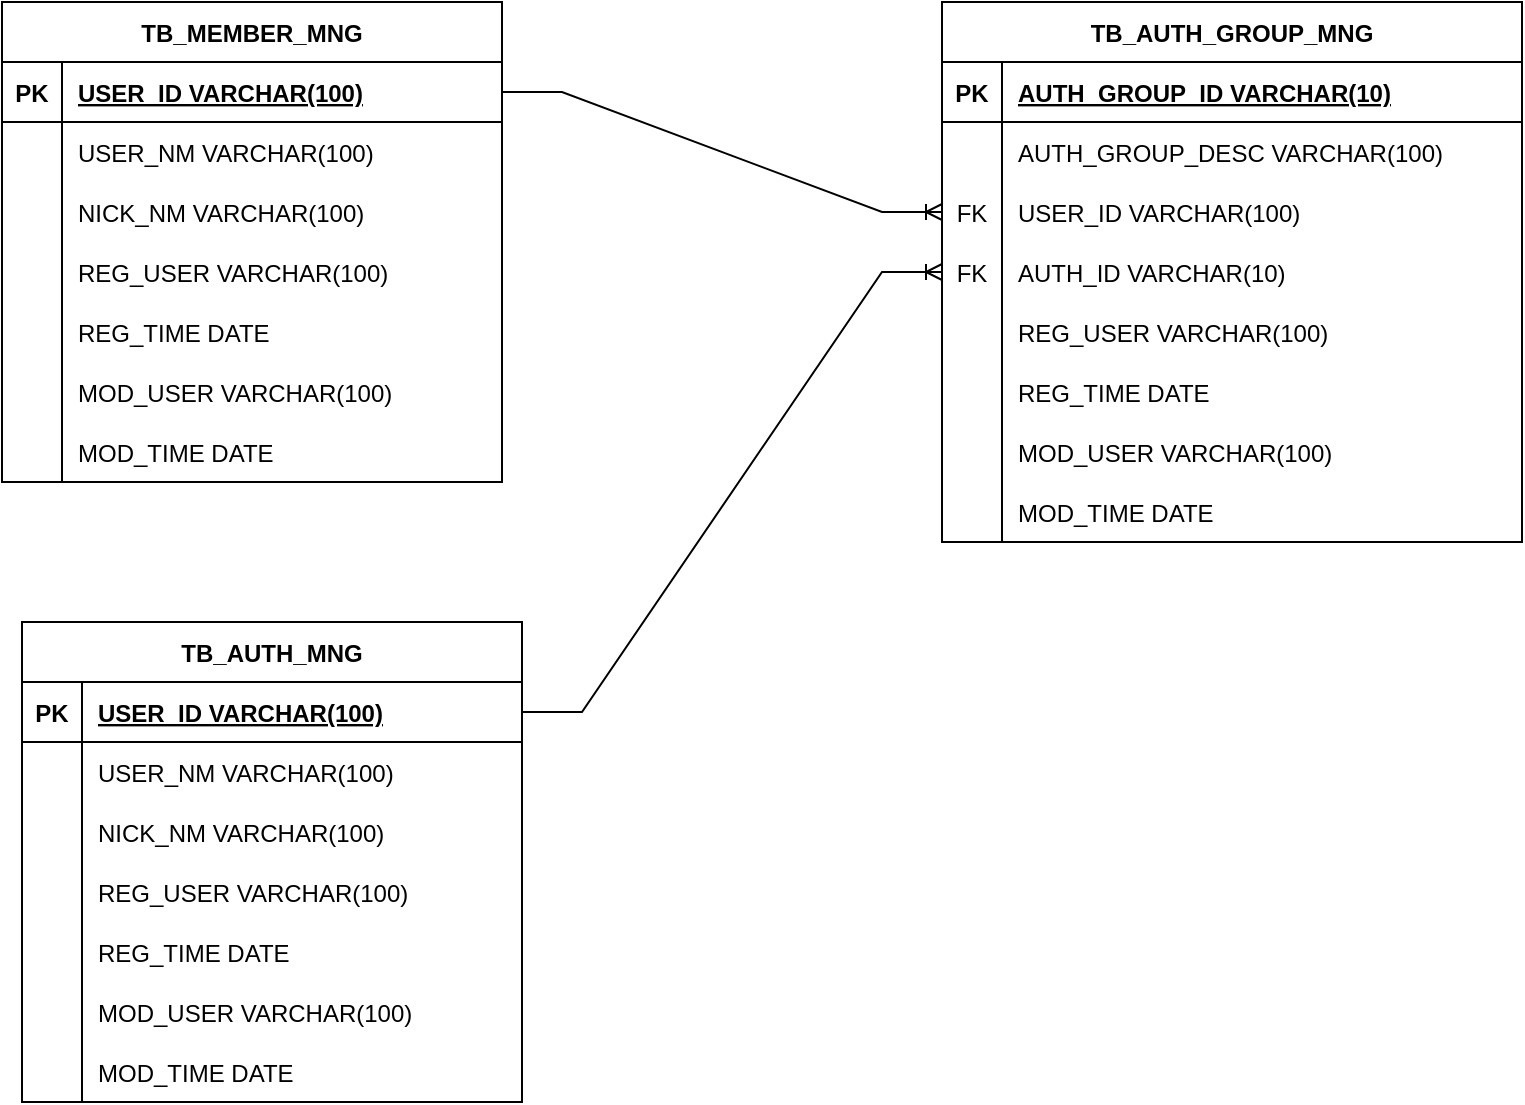 <mxfile version="20.7.4" type="github">
  <diagram id="R2lEEEUBdFMjLlhIrx00" name="Page-1">
    <mxGraphModel dx="1402" dy="955" grid="1" gridSize="10" guides="1" tooltips="1" connect="1" arrows="1" fold="1" page="1" pageScale="1" pageWidth="850" pageHeight="1100" math="0" shadow="0" extFonts="Permanent Marker^https://fonts.googleapis.com/css?family=Permanent+Marker">
      <root>
        <mxCell id="0" />
        <mxCell id="1" parent="0" />
        <mxCell id="C-vyLk0tnHw3VtMMgP7b-23" value="TB_MEMBER_MNG" style="shape=table;startSize=30;container=1;collapsible=1;childLayout=tableLayout;fixedRows=1;rowLines=0;fontStyle=1;align=center;resizeLast=1;" parent="1" vertex="1">
          <mxGeometry x="450" y="360" width="250" height="240" as="geometry" />
        </mxCell>
        <mxCell id="C-vyLk0tnHw3VtMMgP7b-24" value="" style="shape=partialRectangle;collapsible=0;dropTarget=0;pointerEvents=0;fillColor=none;points=[[0,0.5],[1,0.5]];portConstraint=eastwest;top=0;left=0;right=0;bottom=1;" parent="C-vyLk0tnHw3VtMMgP7b-23" vertex="1">
          <mxGeometry y="30" width="250" height="30" as="geometry" />
        </mxCell>
        <mxCell id="C-vyLk0tnHw3VtMMgP7b-25" value="PK" style="shape=partialRectangle;overflow=hidden;connectable=0;fillColor=none;top=0;left=0;bottom=0;right=0;fontStyle=1;" parent="C-vyLk0tnHw3VtMMgP7b-24" vertex="1">
          <mxGeometry width="30.0" height="30" as="geometry">
            <mxRectangle width="30.0" height="30" as="alternateBounds" />
          </mxGeometry>
        </mxCell>
        <mxCell id="C-vyLk0tnHw3VtMMgP7b-26" value="USER_ID VARCHAR(100)" style="shape=partialRectangle;overflow=hidden;connectable=0;fillColor=none;top=0;left=0;bottom=0;right=0;align=left;spacingLeft=6;fontStyle=5;" parent="C-vyLk0tnHw3VtMMgP7b-24" vertex="1">
          <mxGeometry x="30.0" width="220.0" height="30" as="geometry">
            <mxRectangle width="220.0" height="30" as="alternateBounds" />
          </mxGeometry>
        </mxCell>
        <mxCell id="C-vyLk0tnHw3VtMMgP7b-27" value="" style="shape=partialRectangle;collapsible=0;dropTarget=0;pointerEvents=0;fillColor=none;points=[[0,0.5],[1,0.5]];portConstraint=eastwest;top=0;left=0;right=0;bottom=0;" parent="C-vyLk0tnHw3VtMMgP7b-23" vertex="1">
          <mxGeometry y="60" width="250" height="30" as="geometry" />
        </mxCell>
        <mxCell id="C-vyLk0tnHw3VtMMgP7b-28" value="" style="shape=partialRectangle;overflow=hidden;connectable=0;fillColor=none;top=0;left=0;bottom=0;right=0;" parent="C-vyLk0tnHw3VtMMgP7b-27" vertex="1">
          <mxGeometry width="30.0" height="30" as="geometry">
            <mxRectangle width="30.0" height="30" as="alternateBounds" />
          </mxGeometry>
        </mxCell>
        <mxCell id="C-vyLk0tnHw3VtMMgP7b-29" value="USER_NM VARCHAR(100)" style="shape=partialRectangle;overflow=hidden;connectable=0;fillColor=none;top=0;left=0;bottom=0;right=0;align=left;spacingLeft=6;" parent="C-vyLk0tnHw3VtMMgP7b-27" vertex="1">
          <mxGeometry x="30.0" width="220.0" height="30" as="geometry">
            <mxRectangle width="220.0" height="30" as="alternateBounds" />
          </mxGeometry>
        </mxCell>
        <mxCell id="SUsPoCgQCRr1pyfHiuRr-19" value="" style="shape=partialRectangle;collapsible=0;dropTarget=0;pointerEvents=0;fillColor=none;points=[[0,0.5],[1,0.5]];portConstraint=eastwest;top=0;left=0;right=0;bottom=0;" vertex="1" parent="C-vyLk0tnHw3VtMMgP7b-23">
          <mxGeometry y="90" width="250" height="30" as="geometry" />
        </mxCell>
        <mxCell id="SUsPoCgQCRr1pyfHiuRr-20" value="" style="shape=partialRectangle;overflow=hidden;connectable=0;fillColor=none;top=0;left=0;bottom=0;right=0;" vertex="1" parent="SUsPoCgQCRr1pyfHiuRr-19">
          <mxGeometry width="30.0" height="30" as="geometry">
            <mxRectangle width="30.0" height="30" as="alternateBounds" />
          </mxGeometry>
        </mxCell>
        <mxCell id="SUsPoCgQCRr1pyfHiuRr-21" value="NICK_NM VARCHAR(100)" style="shape=partialRectangle;overflow=hidden;connectable=0;fillColor=none;top=0;left=0;bottom=0;right=0;align=left;spacingLeft=6;" vertex="1" parent="SUsPoCgQCRr1pyfHiuRr-19">
          <mxGeometry x="30.0" width="220.0" height="30" as="geometry">
            <mxRectangle width="220.0" height="30" as="alternateBounds" />
          </mxGeometry>
        </mxCell>
        <mxCell id="SUsPoCgQCRr1pyfHiuRr-25" value="" style="shape=partialRectangle;collapsible=0;dropTarget=0;pointerEvents=0;fillColor=none;points=[[0,0.5],[1,0.5]];portConstraint=eastwest;top=0;left=0;right=0;bottom=0;" vertex="1" parent="C-vyLk0tnHw3VtMMgP7b-23">
          <mxGeometry y="120" width="250" height="30" as="geometry" />
        </mxCell>
        <mxCell id="SUsPoCgQCRr1pyfHiuRr-26" value="" style="shape=partialRectangle;overflow=hidden;connectable=0;fillColor=none;top=0;left=0;bottom=0;right=0;" vertex="1" parent="SUsPoCgQCRr1pyfHiuRr-25">
          <mxGeometry width="30.0" height="30" as="geometry">
            <mxRectangle width="30.0" height="30" as="alternateBounds" />
          </mxGeometry>
        </mxCell>
        <mxCell id="SUsPoCgQCRr1pyfHiuRr-27" value="REG_USER VARCHAR(100)" style="shape=partialRectangle;overflow=hidden;connectable=0;fillColor=none;top=0;left=0;bottom=0;right=0;align=left;spacingLeft=6;" vertex="1" parent="SUsPoCgQCRr1pyfHiuRr-25">
          <mxGeometry x="30.0" width="220.0" height="30" as="geometry">
            <mxRectangle width="220.0" height="30" as="alternateBounds" />
          </mxGeometry>
        </mxCell>
        <mxCell id="SUsPoCgQCRr1pyfHiuRr-34" value="" style="shape=partialRectangle;collapsible=0;dropTarget=0;pointerEvents=0;fillColor=none;points=[[0,0.5],[1,0.5]];portConstraint=eastwest;top=0;left=0;right=0;bottom=0;" vertex="1" parent="C-vyLk0tnHw3VtMMgP7b-23">
          <mxGeometry y="150" width="250" height="30" as="geometry" />
        </mxCell>
        <mxCell id="SUsPoCgQCRr1pyfHiuRr-35" value="" style="shape=partialRectangle;overflow=hidden;connectable=0;fillColor=none;top=0;left=0;bottom=0;right=0;" vertex="1" parent="SUsPoCgQCRr1pyfHiuRr-34">
          <mxGeometry width="30.0" height="30" as="geometry">
            <mxRectangle width="30.0" height="30" as="alternateBounds" />
          </mxGeometry>
        </mxCell>
        <mxCell id="SUsPoCgQCRr1pyfHiuRr-36" value="REG_TIME DATE" style="shape=partialRectangle;overflow=hidden;connectable=0;fillColor=none;top=0;left=0;bottom=0;right=0;align=left;spacingLeft=6;" vertex="1" parent="SUsPoCgQCRr1pyfHiuRr-34">
          <mxGeometry x="30.0" width="220.0" height="30" as="geometry">
            <mxRectangle width="220.0" height="30" as="alternateBounds" />
          </mxGeometry>
        </mxCell>
        <mxCell id="SUsPoCgQCRr1pyfHiuRr-31" value="" style="shape=partialRectangle;collapsible=0;dropTarget=0;pointerEvents=0;fillColor=none;points=[[0,0.5],[1,0.5]];portConstraint=eastwest;top=0;left=0;right=0;bottom=0;" vertex="1" parent="C-vyLk0tnHw3VtMMgP7b-23">
          <mxGeometry y="180" width="250" height="30" as="geometry" />
        </mxCell>
        <mxCell id="SUsPoCgQCRr1pyfHiuRr-32" value="" style="shape=partialRectangle;overflow=hidden;connectable=0;fillColor=none;top=0;left=0;bottom=0;right=0;" vertex="1" parent="SUsPoCgQCRr1pyfHiuRr-31">
          <mxGeometry width="30.0" height="30" as="geometry">
            <mxRectangle width="30.0" height="30" as="alternateBounds" />
          </mxGeometry>
        </mxCell>
        <mxCell id="SUsPoCgQCRr1pyfHiuRr-33" value="MOD_USER VARCHAR(100)" style="shape=partialRectangle;overflow=hidden;connectable=0;fillColor=none;top=0;left=0;bottom=0;right=0;align=left;spacingLeft=6;" vertex="1" parent="SUsPoCgQCRr1pyfHiuRr-31">
          <mxGeometry x="30.0" width="220.0" height="30" as="geometry">
            <mxRectangle width="220.0" height="30" as="alternateBounds" />
          </mxGeometry>
        </mxCell>
        <mxCell id="SUsPoCgQCRr1pyfHiuRr-28" value="" style="shape=partialRectangle;collapsible=0;dropTarget=0;pointerEvents=0;fillColor=none;points=[[0,0.5],[1,0.5]];portConstraint=eastwest;top=0;left=0;right=0;bottom=0;" vertex="1" parent="C-vyLk0tnHw3VtMMgP7b-23">
          <mxGeometry y="210" width="250" height="30" as="geometry" />
        </mxCell>
        <mxCell id="SUsPoCgQCRr1pyfHiuRr-29" value="" style="shape=partialRectangle;overflow=hidden;connectable=0;fillColor=none;top=0;left=0;bottom=0;right=0;" vertex="1" parent="SUsPoCgQCRr1pyfHiuRr-28">
          <mxGeometry width="30.0" height="30" as="geometry">
            <mxRectangle width="30.0" height="30" as="alternateBounds" />
          </mxGeometry>
        </mxCell>
        <mxCell id="SUsPoCgQCRr1pyfHiuRr-30" value="MOD_TIME DATE" style="shape=partialRectangle;overflow=hidden;connectable=0;fillColor=none;top=0;left=0;bottom=0;right=0;align=left;spacingLeft=6;" vertex="1" parent="SUsPoCgQCRr1pyfHiuRr-28">
          <mxGeometry x="30.0" width="220.0" height="30" as="geometry">
            <mxRectangle width="220.0" height="30" as="alternateBounds" />
          </mxGeometry>
        </mxCell>
        <mxCell id="SUsPoCgQCRr1pyfHiuRr-44" value="TB_AUTH_GROUP_MNG" style="shape=table;startSize=30;container=1;collapsible=1;childLayout=tableLayout;fixedRows=1;rowLines=0;fontStyle=1;align=center;resizeLast=1;" vertex="1" parent="1">
          <mxGeometry x="920" y="360" width="290" height="270" as="geometry" />
        </mxCell>
        <mxCell id="SUsPoCgQCRr1pyfHiuRr-45" value="" style="shape=partialRectangle;collapsible=0;dropTarget=0;pointerEvents=0;fillColor=none;points=[[0,0.5],[1,0.5]];portConstraint=eastwest;top=0;left=0;right=0;bottom=1;" vertex="1" parent="SUsPoCgQCRr1pyfHiuRr-44">
          <mxGeometry y="30" width="290" height="30" as="geometry" />
        </mxCell>
        <mxCell id="SUsPoCgQCRr1pyfHiuRr-46" value="PK" style="shape=partialRectangle;overflow=hidden;connectable=0;fillColor=none;top=0;left=0;bottom=0;right=0;fontStyle=1;" vertex="1" parent="SUsPoCgQCRr1pyfHiuRr-45">
          <mxGeometry width="30.0" height="30" as="geometry">
            <mxRectangle width="30.0" height="30" as="alternateBounds" />
          </mxGeometry>
        </mxCell>
        <mxCell id="SUsPoCgQCRr1pyfHiuRr-47" value="AUTH_GROUP_ID VARCHAR(10)" style="shape=partialRectangle;overflow=hidden;connectable=0;fillColor=none;top=0;left=0;bottom=0;right=0;align=left;spacingLeft=6;fontStyle=5;" vertex="1" parent="SUsPoCgQCRr1pyfHiuRr-45">
          <mxGeometry x="30.0" width="260.0" height="30" as="geometry">
            <mxRectangle width="260.0" height="30" as="alternateBounds" />
          </mxGeometry>
        </mxCell>
        <mxCell id="SUsPoCgQCRr1pyfHiuRr-92" value="" style="shape=partialRectangle;collapsible=0;dropTarget=0;pointerEvents=0;fillColor=none;points=[[0,0.5],[1,0.5]];portConstraint=eastwest;top=0;left=0;right=0;bottom=0;" vertex="1" parent="SUsPoCgQCRr1pyfHiuRr-44">
          <mxGeometry y="60" width="290" height="30" as="geometry" />
        </mxCell>
        <mxCell id="SUsPoCgQCRr1pyfHiuRr-93" value="" style="shape=partialRectangle;overflow=hidden;connectable=0;fillColor=none;top=0;left=0;bottom=0;right=0;" vertex="1" parent="SUsPoCgQCRr1pyfHiuRr-92">
          <mxGeometry width="30.0" height="30" as="geometry">
            <mxRectangle width="30.0" height="30" as="alternateBounds" />
          </mxGeometry>
        </mxCell>
        <mxCell id="SUsPoCgQCRr1pyfHiuRr-94" value="AUTH_GROUP_DESC VARCHAR(100)" style="shape=partialRectangle;overflow=hidden;connectable=0;fillColor=none;top=0;left=0;bottom=0;right=0;align=left;spacingLeft=6;" vertex="1" parent="SUsPoCgQCRr1pyfHiuRr-92">
          <mxGeometry x="30.0" width="260.0" height="30" as="geometry">
            <mxRectangle width="260.0" height="30" as="alternateBounds" />
          </mxGeometry>
        </mxCell>
        <mxCell id="SUsPoCgQCRr1pyfHiuRr-48" value="" style="shape=partialRectangle;collapsible=0;dropTarget=0;pointerEvents=0;fillColor=none;points=[[0,0.5],[1,0.5]];portConstraint=eastwest;top=0;left=0;right=0;bottom=0;" vertex="1" parent="SUsPoCgQCRr1pyfHiuRr-44">
          <mxGeometry y="90" width="290" height="30" as="geometry" />
        </mxCell>
        <mxCell id="SUsPoCgQCRr1pyfHiuRr-49" value="FK" style="shape=partialRectangle;overflow=hidden;connectable=0;fillColor=none;top=0;left=0;bottom=0;right=0;" vertex="1" parent="SUsPoCgQCRr1pyfHiuRr-48">
          <mxGeometry width="30.0" height="30" as="geometry">
            <mxRectangle width="30.0" height="30" as="alternateBounds" />
          </mxGeometry>
        </mxCell>
        <mxCell id="SUsPoCgQCRr1pyfHiuRr-50" value="USER_ID VARCHAR(100)" style="shape=partialRectangle;overflow=hidden;connectable=0;fillColor=none;top=0;left=0;bottom=0;right=0;align=left;spacingLeft=6;" vertex="1" parent="SUsPoCgQCRr1pyfHiuRr-48">
          <mxGeometry x="30.0" width="260.0" height="30" as="geometry">
            <mxRectangle width="260.0" height="30" as="alternateBounds" />
          </mxGeometry>
        </mxCell>
        <mxCell id="SUsPoCgQCRr1pyfHiuRr-51" value="" style="shape=partialRectangle;collapsible=0;dropTarget=0;pointerEvents=0;fillColor=none;points=[[0,0.5],[1,0.5]];portConstraint=eastwest;top=0;left=0;right=0;bottom=0;" vertex="1" parent="SUsPoCgQCRr1pyfHiuRr-44">
          <mxGeometry y="120" width="290" height="30" as="geometry" />
        </mxCell>
        <mxCell id="SUsPoCgQCRr1pyfHiuRr-52" value="FK" style="shape=partialRectangle;overflow=hidden;connectable=0;fillColor=none;top=0;left=0;bottom=0;right=0;" vertex="1" parent="SUsPoCgQCRr1pyfHiuRr-51">
          <mxGeometry width="30.0" height="30" as="geometry">
            <mxRectangle width="30.0" height="30" as="alternateBounds" />
          </mxGeometry>
        </mxCell>
        <mxCell id="SUsPoCgQCRr1pyfHiuRr-53" value="AUTH_ID VARCHAR(10)" style="shape=partialRectangle;overflow=hidden;connectable=0;fillColor=none;top=0;left=0;bottom=0;right=0;align=left;spacingLeft=6;" vertex="1" parent="SUsPoCgQCRr1pyfHiuRr-51">
          <mxGeometry x="30.0" width="260.0" height="30" as="geometry">
            <mxRectangle width="260.0" height="30" as="alternateBounds" />
          </mxGeometry>
        </mxCell>
        <mxCell id="SUsPoCgQCRr1pyfHiuRr-54" value="" style="shape=partialRectangle;collapsible=0;dropTarget=0;pointerEvents=0;fillColor=none;points=[[0,0.5],[1,0.5]];portConstraint=eastwest;top=0;left=0;right=0;bottom=0;" vertex="1" parent="SUsPoCgQCRr1pyfHiuRr-44">
          <mxGeometry y="150" width="290" height="30" as="geometry" />
        </mxCell>
        <mxCell id="SUsPoCgQCRr1pyfHiuRr-55" value="" style="shape=partialRectangle;overflow=hidden;connectable=0;fillColor=none;top=0;left=0;bottom=0;right=0;" vertex="1" parent="SUsPoCgQCRr1pyfHiuRr-54">
          <mxGeometry width="30.0" height="30" as="geometry">
            <mxRectangle width="30.0" height="30" as="alternateBounds" />
          </mxGeometry>
        </mxCell>
        <mxCell id="SUsPoCgQCRr1pyfHiuRr-56" value="REG_USER VARCHAR(100)" style="shape=partialRectangle;overflow=hidden;connectable=0;fillColor=none;top=0;left=0;bottom=0;right=0;align=left;spacingLeft=6;" vertex="1" parent="SUsPoCgQCRr1pyfHiuRr-54">
          <mxGeometry x="30.0" width="260.0" height="30" as="geometry">
            <mxRectangle width="260.0" height="30" as="alternateBounds" />
          </mxGeometry>
        </mxCell>
        <mxCell id="SUsPoCgQCRr1pyfHiuRr-57" value="" style="shape=partialRectangle;collapsible=0;dropTarget=0;pointerEvents=0;fillColor=none;points=[[0,0.5],[1,0.5]];portConstraint=eastwest;top=0;left=0;right=0;bottom=0;" vertex="1" parent="SUsPoCgQCRr1pyfHiuRr-44">
          <mxGeometry y="180" width="290" height="30" as="geometry" />
        </mxCell>
        <mxCell id="SUsPoCgQCRr1pyfHiuRr-58" value="" style="shape=partialRectangle;overflow=hidden;connectable=0;fillColor=none;top=0;left=0;bottom=0;right=0;" vertex="1" parent="SUsPoCgQCRr1pyfHiuRr-57">
          <mxGeometry width="30.0" height="30" as="geometry">
            <mxRectangle width="30.0" height="30" as="alternateBounds" />
          </mxGeometry>
        </mxCell>
        <mxCell id="SUsPoCgQCRr1pyfHiuRr-59" value="REG_TIME DATE" style="shape=partialRectangle;overflow=hidden;connectable=0;fillColor=none;top=0;left=0;bottom=0;right=0;align=left;spacingLeft=6;" vertex="1" parent="SUsPoCgQCRr1pyfHiuRr-57">
          <mxGeometry x="30.0" width="260.0" height="30" as="geometry">
            <mxRectangle width="260.0" height="30" as="alternateBounds" />
          </mxGeometry>
        </mxCell>
        <mxCell id="SUsPoCgQCRr1pyfHiuRr-60" value="" style="shape=partialRectangle;collapsible=0;dropTarget=0;pointerEvents=0;fillColor=none;points=[[0,0.5],[1,0.5]];portConstraint=eastwest;top=0;left=0;right=0;bottom=0;" vertex="1" parent="SUsPoCgQCRr1pyfHiuRr-44">
          <mxGeometry y="210" width="290" height="30" as="geometry" />
        </mxCell>
        <mxCell id="SUsPoCgQCRr1pyfHiuRr-61" value="" style="shape=partialRectangle;overflow=hidden;connectable=0;fillColor=none;top=0;left=0;bottom=0;right=0;" vertex="1" parent="SUsPoCgQCRr1pyfHiuRr-60">
          <mxGeometry width="30.0" height="30" as="geometry">
            <mxRectangle width="30.0" height="30" as="alternateBounds" />
          </mxGeometry>
        </mxCell>
        <mxCell id="SUsPoCgQCRr1pyfHiuRr-62" value="MOD_USER VARCHAR(100)" style="shape=partialRectangle;overflow=hidden;connectable=0;fillColor=none;top=0;left=0;bottom=0;right=0;align=left;spacingLeft=6;" vertex="1" parent="SUsPoCgQCRr1pyfHiuRr-60">
          <mxGeometry x="30.0" width="260.0" height="30" as="geometry">
            <mxRectangle width="260.0" height="30" as="alternateBounds" />
          </mxGeometry>
        </mxCell>
        <mxCell id="SUsPoCgQCRr1pyfHiuRr-63" value="" style="shape=partialRectangle;collapsible=0;dropTarget=0;pointerEvents=0;fillColor=none;points=[[0,0.5],[1,0.5]];portConstraint=eastwest;top=0;left=0;right=0;bottom=0;" vertex="1" parent="SUsPoCgQCRr1pyfHiuRr-44">
          <mxGeometry y="240" width="290" height="30" as="geometry" />
        </mxCell>
        <mxCell id="SUsPoCgQCRr1pyfHiuRr-64" value="" style="shape=partialRectangle;overflow=hidden;connectable=0;fillColor=none;top=0;left=0;bottom=0;right=0;" vertex="1" parent="SUsPoCgQCRr1pyfHiuRr-63">
          <mxGeometry width="30.0" height="30" as="geometry">
            <mxRectangle width="30.0" height="30" as="alternateBounds" />
          </mxGeometry>
        </mxCell>
        <mxCell id="SUsPoCgQCRr1pyfHiuRr-65" value="MOD_TIME DATE" style="shape=partialRectangle;overflow=hidden;connectable=0;fillColor=none;top=0;left=0;bottom=0;right=0;align=left;spacingLeft=6;" vertex="1" parent="SUsPoCgQCRr1pyfHiuRr-63">
          <mxGeometry x="30.0" width="260.0" height="30" as="geometry">
            <mxRectangle width="260.0" height="30" as="alternateBounds" />
          </mxGeometry>
        </mxCell>
        <mxCell id="SUsPoCgQCRr1pyfHiuRr-67" value="" style="edgeStyle=entityRelationEdgeStyle;fontSize=12;html=1;endArrow=ERoneToMany;rounded=0;" edge="1" parent="1" source="C-vyLk0tnHw3VtMMgP7b-24" target="SUsPoCgQCRr1pyfHiuRr-48">
          <mxGeometry width="100" height="100" relative="1" as="geometry">
            <mxPoint x="760" y="570" as="sourcePoint" />
            <mxPoint x="920" y="435" as="targetPoint" />
          </mxGeometry>
        </mxCell>
        <mxCell id="SUsPoCgQCRr1pyfHiuRr-68" value="TB_AUTH_MNG" style="shape=table;startSize=30;container=1;collapsible=1;childLayout=tableLayout;fixedRows=1;rowLines=0;fontStyle=1;align=center;resizeLast=1;" vertex="1" parent="1">
          <mxGeometry x="460" y="670" width="250" height="240" as="geometry" />
        </mxCell>
        <mxCell id="SUsPoCgQCRr1pyfHiuRr-69" value="" style="shape=partialRectangle;collapsible=0;dropTarget=0;pointerEvents=0;fillColor=none;points=[[0,0.5],[1,0.5]];portConstraint=eastwest;top=0;left=0;right=0;bottom=1;" vertex="1" parent="SUsPoCgQCRr1pyfHiuRr-68">
          <mxGeometry y="30" width="250" height="30" as="geometry" />
        </mxCell>
        <mxCell id="SUsPoCgQCRr1pyfHiuRr-70" value="PK" style="shape=partialRectangle;overflow=hidden;connectable=0;fillColor=none;top=0;left=0;bottom=0;right=0;fontStyle=1;" vertex="1" parent="SUsPoCgQCRr1pyfHiuRr-69">
          <mxGeometry width="30.0" height="30" as="geometry">
            <mxRectangle width="30.0" height="30" as="alternateBounds" />
          </mxGeometry>
        </mxCell>
        <mxCell id="SUsPoCgQCRr1pyfHiuRr-71" value="USER_ID VARCHAR(100)" style="shape=partialRectangle;overflow=hidden;connectable=0;fillColor=none;top=0;left=0;bottom=0;right=0;align=left;spacingLeft=6;fontStyle=5;" vertex="1" parent="SUsPoCgQCRr1pyfHiuRr-69">
          <mxGeometry x="30.0" width="220.0" height="30" as="geometry">
            <mxRectangle width="220.0" height="30" as="alternateBounds" />
          </mxGeometry>
        </mxCell>
        <mxCell id="SUsPoCgQCRr1pyfHiuRr-72" value="" style="shape=partialRectangle;collapsible=0;dropTarget=0;pointerEvents=0;fillColor=none;points=[[0,0.5],[1,0.5]];portConstraint=eastwest;top=0;left=0;right=0;bottom=0;" vertex="1" parent="SUsPoCgQCRr1pyfHiuRr-68">
          <mxGeometry y="60" width="250" height="30" as="geometry" />
        </mxCell>
        <mxCell id="SUsPoCgQCRr1pyfHiuRr-73" value="" style="shape=partialRectangle;overflow=hidden;connectable=0;fillColor=none;top=0;left=0;bottom=0;right=0;" vertex="1" parent="SUsPoCgQCRr1pyfHiuRr-72">
          <mxGeometry width="30.0" height="30" as="geometry">
            <mxRectangle width="30.0" height="30" as="alternateBounds" />
          </mxGeometry>
        </mxCell>
        <mxCell id="SUsPoCgQCRr1pyfHiuRr-74" value="USER_NM VARCHAR(100)" style="shape=partialRectangle;overflow=hidden;connectable=0;fillColor=none;top=0;left=0;bottom=0;right=0;align=left;spacingLeft=6;" vertex="1" parent="SUsPoCgQCRr1pyfHiuRr-72">
          <mxGeometry x="30.0" width="220.0" height="30" as="geometry">
            <mxRectangle width="220.0" height="30" as="alternateBounds" />
          </mxGeometry>
        </mxCell>
        <mxCell id="SUsPoCgQCRr1pyfHiuRr-75" value="" style="shape=partialRectangle;collapsible=0;dropTarget=0;pointerEvents=0;fillColor=none;points=[[0,0.5],[1,0.5]];portConstraint=eastwest;top=0;left=0;right=0;bottom=0;" vertex="1" parent="SUsPoCgQCRr1pyfHiuRr-68">
          <mxGeometry y="90" width="250" height="30" as="geometry" />
        </mxCell>
        <mxCell id="SUsPoCgQCRr1pyfHiuRr-76" value="" style="shape=partialRectangle;overflow=hidden;connectable=0;fillColor=none;top=0;left=0;bottom=0;right=0;" vertex="1" parent="SUsPoCgQCRr1pyfHiuRr-75">
          <mxGeometry width="30.0" height="30" as="geometry">
            <mxRectangle width="30.0" height="30" as="alternateBounds" />
          </mxGeometry>
        </mxCell>
        <mxCell id="SUsPoCgQCRr1pyfHiuRr-77" value="NICK_NM VARCHAR(100)" style="shape=partialRectangle;overflow=hidden;connectable=0;fillColor=none;top=0;left=0;bottom=0;right=0;align=left;spacingLeft=6;" vertex="1" parent="SUsPoCgQCRr1pyfHiuRr-75">
          <mxGeometry x="30.0" width="220.0" height="30" as="geometry">
            <mxRectangle width="220.0" height="30" as="alternateBounds" />
          </mxGeometry>
        </mxCell>
        <mxCell id="SUsPoCgQCRr1pyfHiuRr-78" value="" style="shape=partialRectangle;collapsible=0;dropTarget=0;pointerEvents=0;fillColor=none;points=[[0,0.5],[1,0.5]];portConstraint=eastwest;top=0;left=0;right=0;bottom=0;" vertex="1" parent="SUsPoCgQCRr1pyfHiuRr-68">
          <mxGeometry y="120" width="250" height="30" as="geometry" />
        </mxCell>
        <mxCell id="SUsPoCgQCRr1pyfHiuRr-79" value="" style="shape=partialRectangle;overflow=hidden;connectable=0;fillColor=none;top=0;left=0;bottom=0;right=0;" vertex="1" parent="SUsPoCgQCRr1pyfHiuRr-78">
          <mxGeometry width="30.0" height="30" as="geometry">
            <mxRectangle width="30.0" height="30" as="alternateBounds" />
          </mxGeometry>
        </mxCell>
        <mxCell id="SUsPoCgQCRr1pyfHiuRr-80" value="REG_USER VARCHAR(100)" style="shape=partialRectangle;overflow=hidden;connectable=0;fillColor=none;top=0;left=0;bottom=0;right=0;align=left;spacingLeft=6;" vertex="1" parent="SUsPoCgQCRr1pyfHiuRr-78">
          <mxGeometry x="30.0" width="220.0" height="30" as="geometry">
            <mxRectangle width="220.0" height="30" as="alternateBounds" />
          </mxGeometry>
        </mxCell>
        <mxCell id="SUsPoCgQCRr1pyfHiuRr-81" value="" style="shape=partialRectangle;collapsible=0;dropTarget=0;pointerEvents=0;fillColor=none;points=[[0,0.5],[1,0.5]];portConstraint=eastwest;top=0;left=0;right=0;bottom=0;" vertex="1" parent="SUsPoCgQCRr1pyfHiuRr-68">
          <mxGeometry y="150" width="250" height="30" as="geometry" />
        </mxCell>
        <mxCell id="SUsPoCgQCRr1pyfHiuRr-82" value="" style="shape=partialRectangle;overflow=hidden;connectable=0;fillColor=none;top=0;left=0;bottom=0;right=0;" vertex="1" parent="SUsPoCgQCRr1pyfHiuRr-81">
          <mxGeometry width="30.0" height="30" as="geometry">
            <mxRectangle width="30.0" height="30" as="alternateBounds" />
          </mxGeometry>
        </mxCell>
        <mxCell id="SUsPoCgQCRr1pyfHiuRr-83" value="REG_TIME DATE" style="shape=partialRectangle;overflow=hidden;connectable=0;fillColor=none;top=0;left=0;bottom=0;right=0;align=left;spacingLeft=6;" vertex="1" parent="SUsPoCgQCRr1pyfHiuRr-81">
          <mxGeometry x="30.0" width="220.0" height="30" as="geometry">
            <mxRectangle width="220.0" height="30" as="alternateBounds" />
          </mxGeometry>
        </mxCell>
        <mxCell id="SUsPoCgQCRr1pyfHiuRr-84" value="" style="shape=partialRectangle;collapsible=0;dropTarget=0;pointerEvents=0;fillColor=none;points=[[0,0.5],[1,0.5]];portConstraint=eastwest;top=0;left=0;right=0;bottom=0;" vertex="1" parent="SUsPoCgQCRr1pyfHiuRr-68">
          <mxGeometry y="180" width="250" height="30" as="geometry" />
        </mxCell>
        <mxCell id="SUsPoCgQCRr1pyfHiuRr-85" value="" style="shape=partialRectangle;overflow=hidden;connectable=0;fillColor=none;top=0;left=0;bottom=0;right=0;" vertex="1" parent="SUsPoCgQCRr1pyfHiuRr-84">
          <mxGeometry width="30.0" height="30" as="geometry">
            <mxRectangle width="30.0" height="30" as="alternateBounds" />
          </mxGeometry>
        </mxCell>
        <mxCell id="SUsPoCgQCRr1pyfHiuRr-86" value="MOD_USER VARCHAR(100)" style="shape=partialRectangle;overflow=hidden;connectable=0;fillColor=none;top=0;left=0;bottom=0;right=0;align=left;spacingLeft=6;" vertex="1" parent="SUsPoCgQCRr1pyfHiuRr-84">
          <mxGeometry x="30.0" width="220.0" height="30" as="geometry">
            <mxRectangle width="220.0" height="30" as="alternateBounds" />
          </mxGeometry>
        </mxCell>
        <mxCell id="SUsPoCgQCRr1pyfHiuRr-87" value="" style="shape=partialRectangle;collapsible=0;dropTarget=0;pointerEvents=0;fillColor=none;points=[[0,0.5],[1,0.5]];portConstraint=eastwest;top=0;left=0;right=0;bottom=0;" vertex="1" parent="SUsPoCgQCRr1pyfHiuRr-68">
          <mxGeometry y="210" width="250" height="30" as="geometry" />
        </mxCell>
        <mxCell id="SUsPoCgQCRr1pyfHiuRr-88" value="" style="shape=partialRectangle;overflow=hidden;connectable=0;fillColor=none;top=0;left=0;bottom=0;right=0;" vertex="1" parent="SUsPoCgQCRr1pyfHiuRr-87">
          <mxGeometry width="30.0" height="30" as="geometry">
            <mxRectangle width="30.0" height="30" as="alternateBounds" />
          </mxGeometry>
        </mxCell>
        <mxCell id="SUsPoCgQCRr1pyfHiuRr-89" value="MOD_TIME DATE" style="shape=partialRectangle;overflow=hidden;connectable=0;fillColor=none;top=0;left=0;bottom=0;right=0;align=left;spacingLeft=6;" vertex="1" parent="SUsPoCgQCRr1pyfHiuRr-87">
          <mxGeometry x="30.0" width="220.0" height="30" as="geometry">
            <mxRectangle width="220.0" height="30" as="alternateBounds" />
          </mxGeometry>
        </mxCell>
        <mxCell id="SUsPoCgQCRr1pyfHiuRr-91" value="" style="edgeStyle=entityRelationEdgeStyle;fontSize=12;html=1;endArrow=ERoneToMany;rounded=0;" edge="1" parent="1" source="SUsPoCgQCRr1pyfHiuRr-69" target="SUsPoCgQCRr1pyfHiuRr-51">
          <mxGeometry width="100" height="100" relative="1" as="geometry">
            <mxPoint x="820" y="760" as="sourcePoint" />
            <mxPoint x="1040" y="790" as="targetPoint" />
          </mxGeometry>
        </mxCell>
      </root>
    </mxGraphModel>
  </diagram>
</mxfile>

